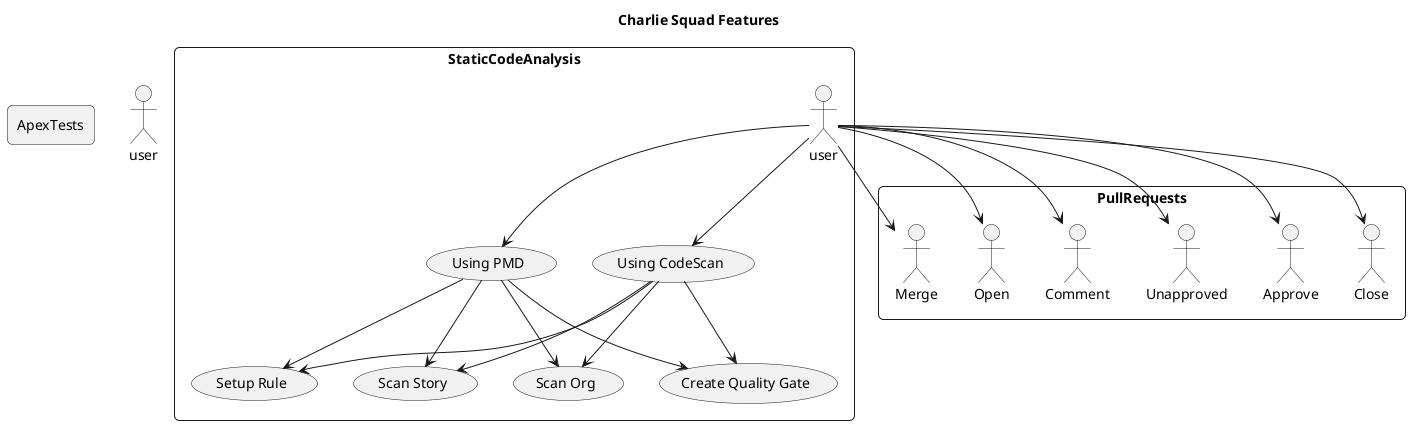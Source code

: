 @startuml
title Charlie Squad Features

skinparam roundCorner 10

actor user as User

rectangle StaticCodeAnalysis {
    (Setup Rule) as setupRule
    (Scan Story) as scaOnStory
    (Scan Org) as scaOnOrg
    (Create Quality Gate) as scaAsGate

    (Using PMD) as pmd
    (Using CodeScan) as codescan

    user --> pmd
    user --> codescan
    pmd --> setupRule
    pmd --> scaOnStory
    pmd --> scaOnOrg
    pmd --> scaAsGate
    codescan --> setupRule
    codescan --> scaOnStory
    codescan --> scaOnOrg
    codescan --> scaAsGate
}

rectangle ApexTests {

}

rectangle PullRequests {
    user --> Open
    user --> Merge
    user --> Close
    user --> Approve
    user --> Unapproved
    user --> Comment
}

@enduml
